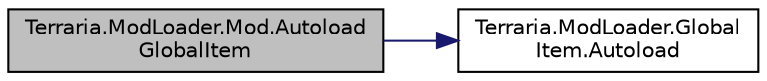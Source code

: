 digraph "Terraria.ModLoader.Mod.AutoloadGlobalItem"
{
  edge [fontname="Helvetica",fontsize="10",labelfontname="Helvetica",labelfontsize="10"];
  node [fontname="Helvetica",fontsize="10",shape=record];
  rankdir="LR";
  Node121 [label="Terraria.ModLoader.Mod.Autoload\lGlobalItem",height=0.2,width=0.4,color="black", fillcolor="grey75", style="filled", fontcolor="black"];
  Node121 -> Node122 [color="midnightblue",fontsize="10",style="solid",fontname="Helvetica"];
  Node122 [label="Terraria.ModLoader.Global\lItem.Autoload",height=0.2,width=0.4,color="black", fillcolor="white", style="filled",URL="$class_terraria_1_1_mod_loader_1_1_global_item.html#a593628480d957d47d4dc793cb390c0e8",tooltip="Allows you to automatically load a GlobalItem instead of using Mod.AddGlobalItem. Return true to allo..."];
}
